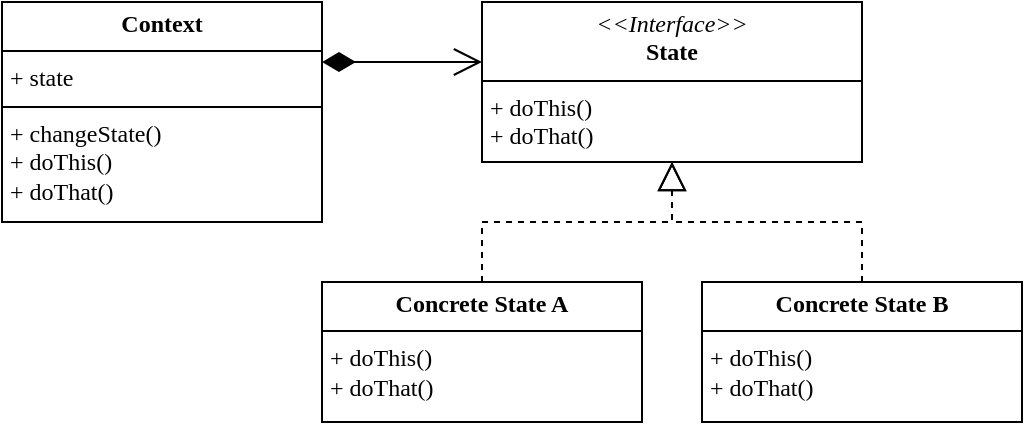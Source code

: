 <mxfile version="24.3.1" type="device" pages="2">
  <diagram id="C5RBs43oDa-KdzZeNtuy" name="Page-1">
    <mxGraphModel dx="1052" dy="604" grid="1" gridSize="10" guides="1" tooltips="1" connect="1" arrows="1" fold="1" page="1" pageScale="1" pageWidth="827" pageHeight="1169" math="0" shadow="0">
      <root>
        <mxCell id="WIyWlLk6GJQsqaUBKTNV-0" />
        <mxCell id="WIyWlLk6GJQsqaUBKTNV-1" parent="WIyWlLk6GJQsqaUBKTNV-0" />
        <mxCell id="JXplZpj7NIrBlI-9z_Mw-4" value="&lt;p style=&quot;margin:0px;margin-top:4px;text-align:center;&quot;&gt;&lt;b&gt;Context&lt;/b&gt;&lt;/p&gt;&lt;hr style=&quot;border-style:solid;&quot; size=&quot;1&quot;&gt;&lt;p style=&quot;margin:0px;margin-left:4px;&quot;&gt;+ state&lt;/p&gt;&lt;hr style=&quot;border-style:solid;&quot; size=&quot;1&quot;&gt;&lt;p style=&quot;margin:0px;margin-left:4px;&quot;&gt;+ changeState()&lt;/p&gt;&lt;p style=&quot;margin:0px;margin-left:4px;&quot;&gt;+ doThis()&lt;/p&gt;&lt;p style=&quot;margin:0px;margin-left:4px;&quot;&gt;+ doThat()&lt;/p&gt;" style="verticalAlign=top;align=left;overflow=fill;html=1;whiteSpace=wrap;fontFamily=Space Mono;" vertex="1" parent="WIyWlLk6GJQsqaUBKTNV-1">
          <mxGeometry x="200" y="480" width="160" height="110" as="geometry" />
        </mxCell>
        <mxCell id="JXplZpj7NIrBlI-9z_Mw-7" value="&lt;p style=&quot;margin:0px;margin-top:4px;text-align:center;&quot;&gt;&lt;i&gt;&amp;lt;&amp;lt;Interface&amp;gt;&amp;gt;&lt;/i&gt;&lt;br&gt;&lt;b&gt;State&lt;/b&gt;&lt;/p&gt;&lt;hr style=&quot;border-style:solid;&quot; size=&quot;1&quot;&gt;&lt;p style=&quot;margin:0px;margin-left:4px;&quot;&gt;+ doThis()&lt;br&gt;+ doThat()&lt;/p&gt;" style="verticalAlign=top;align=left;overflow=fill;html=1;whiteSpace=wrap;fontFamily=Space Mono;" vertex="1" parent="WIyWlLk6GJQsqaUBKTNV-1">
          <mxGeometry x="440" y="480" width="190" height="80" as="geometry" />
        </mxCell>
        <mxCell id="JXplZpj7NIrBlI-9z_Mw-9" value="&lt;p style=&quot;margin:0px;margin-top:4px;text-align:center;&quot;&gt;&lt;b&gt;Concrete State A&lt;/b&gt;&lt;/p&gt;&lt;hr style=&quot;border-style:solid;&quot; size=&quot;1&quot;&gt;&lt;p style=&quot;margin:0px;margin-left:4px;&quot;&gt;+ doThis()&lt;br&gt;+ doThat()&lt;br&gt;&lt;/p&gt;" style="verticalAlign=top;align=left;overflow=fill;html=1;whiteSpace=wrap;fontFamily=Space Mono;" vertex="1" parent="WIyWlLk6GJQsqaUBKTNV-1">
          <mxGeometry x="360" y="620" width="160" height="70" as="geometry" />
        </mxCell>
        <mxCell id="JXplZpj7NIrBlI-9z_Mw-15" value="" style="endArrow=block;dashed=1;endFill=0;endSize=12;html=1;rounded=0;entryX=0.5;entryY=1;entryDx=0;entryDy=0;exitX=0.5;exitY=0;exitDx=0;exitDy=0;fontFamily=Space Mono;" edge="1" parent="WIyWlLk6GJQsqaUBKTNV-1" source="JXplZpj7NIrBlI-9z_Mw-9" target="JXplZpj7NIrBlI-9z_Mw-7">
          <mxGeometry width="160" relative="1" as="geometry">
            <mxPoint x="280" y="640" as="sourcePoint" />
            <mxPoint x="440" y="640" as="targetPoint" />
            <Array as="points">
              <mxPoint x="440" y="590" />
              <mxPoint x="535" y="590" />
            </Array>
          </mxGeometry>
        </mxCell>
        <mxCell id="JXplZpj7NIrBlI-9z_Mw-17" value="" style="endArrow=block;dashed=1;endFill=0;endSize=12;html=1;rounded=0;entryX=0.5;entryY=1;entryDx=0;entryDy=0;exitX=0.5;exitY=0;exitDx=0;exitDy=0;fontFamily=Space Mono;" edge="1" parent="WIyWlLk6GJQsqaUBKTNV-1" source="JXplZpj7NIrBlI-9z_Mw-18" target="JXplZpj7NIrBlI-9z_Mw-7">
          <mxGeometry width="160" relative="1" as="geometry">
            <mxPoint x="630" y="610" as="sourcePoint" />
            <mxPoint x="540" y="590" as="targetPoint" />
            <Array as="points">
              <mxPoint x="630" y="590" />
              <mxPoint x="535" y="590" />
            </Array>
          </mxGeometry>
        </mxCell>
        <mxCell id="JXplZpj7NIrBlI-9z_Mw-18" value="&lt;p style=&quot;margin:0px;margin-top:4px;text-align:center;&quot;&gt;&lt;b&gt;Concrete State B&lt;/b&gt;&lt;/p&gt;&lt;hr style=&quot;border-style:solid;&quot; size=&quot;1&quot;&gt;&lt;p style=&quot;margin:0px;margin-left:4px;&quot;&gt;+ doThis()&lt;br&gt;+ doThat()&lt;br&gt;&lt;/p&gt;" style="verticalAlign=top;align=left;overflow=fill;html=1;whiteSpace=wrap;fontFamily=Space Mono;" vertex="1" parent="WIyWlLk6GJQsqaUBKTNV-1">
          <mxGeometry x="550" y="620" width="160" height="70" as="geometry" />
        </mxCell>
        <mxCell id="JXplZpj7NIrBlI-9z_Mw-30" value="" style="endArrow=open;html=1;endSize=12;startArrow=diamondThin;startSize=14;startFill=1;edgeStyle=orthogonalEdgeStyle;align=left;verticalAlign=bottom;rounded=0;fontFamily=Space Mono;" edge="1" parent="WIyWlLk6GJQsqaUBKTNV-1">
          <mxGeometry x="-1" y="3" relative="1" as="geometry">
            <mxPoint x="360" y="510.0" as="sourcePoint" />
            <mxPoint x="440" y="510.0" as="targetPoint" />
          </mxGeometry>
        </mxCell>
      </root>
    </mxGraphModel>
  </diagram>
  <diagram id="_5tP4xXQLg0safnRuYES" name="Page-2">
    <mxGraphModel dx="1052" dy="604" grid="1" gridSize="10" guides="1" tooltips="1" connect="1" arrows="1" fold="1" page="1" pageScale="1" pageWidth="850" pageHeight="1100" math="0" shadow="0">
      <root>
        <mxCell id="0" />
        <mxCell id="1" parent="0" />
        <mxCell id="HAHAT5oQlglO9B3C2EoC-1" value="" style="endArrow=open;html=1;endSize=12;startArrow=diamondThin;startSize=14;startFill=1;edgeStyle=orthogonalEdgeStyle;align=left;verticalAlign=bottom;rounded=0;fontFamily=Space Mono;" edge="1" parent="1">
          <mxGeometry x="-1" y="3" relative="1" as="geometry">
            <mxPoint x="280" y="240" as="sourcePoint" />
            <mxPoint x="360" y="240" as="targetPoint" />
          </mxGeometry>
        </mxCell>
        <mxCell id="HAHAT5oQlglO9B3C2EoC-2" value="&lt;p style=&quot;margin:0px;margin-top:4px;text-align:center;&quot;&gt;&lt;b&gt;Mario&lt;/b&gt;&lt;/p&gt;&lt;hr style=&quot;border-style:solid;&quot; size=&quot;1&quot;&gt;&lt;p style=&quot;margin:0px;margin-left:4px;&quot;&gt;+ state&lt;/p&gt;&lt;hr style=&quot;border-style:solid;&quot; size=&quot;1&quot;&gt;&lt;p style=&quot;margin:0px;margin-left:4px;&quot;&gt;+ changeState()&lt;/p&gt;&lt;p style=&quot;margin:0px;margin-left:4px;&quot;&gt;+ doThis()&lt;/p&gt;&lt;p style=&quot;margin:0px;margin-left:4px;&quot;&gt;+ doThat()&lt;/p&gt;" style="verticalAlign=top;align=left;overflow=fill;html=1;whiteSpace=wrap;fontFamily=Space Mono;" vertex="1" parent="1">
          <mxGeometry x="120" y="210" width="160" height="110" as="geometry" />
        </mxCell>
        <mxCell id="HAHAT5oQlglO9B3C2EoC-3" value="&lt;p style=&quot;margin:0px;margin-top:4px;text-align:center;&quot;&gt;&lt;i&gt;&amp;lt;&amp;lt;Interface&amp;gt;&amp;gt;&lt;/i&gt;&lt;br&gt;&lt;b&gt;MarioState&lt;/b&gt;&lt;/p&gt;&lt;hr style=&quot;border-style:solid;&quot; size=&quot;1&quot;&gt;&lt;p style=&quot;margin:0px;margin-left:4px;&quot;&gt;+ ObtainMushroom()&lt;br&gt;+ ObtainStar()&lt;/p&gt;&lt;p style=&quot;margin:0px;margin-left:4px;&quot;&gt;+ CollideEnemy()&lt;/p&gt;" style="verticalAlign=top;align=left;overflow=fill;html=1;whiteSpace=wrap;fontFamily=Space Mono;" vertex="1" parent="1">
          <mxGeometry x="360" y="210" width="190" height="100" as="geometry" />
        </mxCell>
        <mxCell id="HAHAT5oQlglO9B3C2EoC-4" value="&lt;p style=&quot;margin:0px;margin-top:4px;text-align:center;&quot;&gt;&lt;b&gt;Dead Mario&lt;/b&gt;&lt;/p&gt;&lt;hr style=&quot;border-style:solid;&quot; size=&quot;1&quot;&gt;&lt;p style=&quot;margin: 0px 0px 0px 4px;&quot;&gt;+ ObtainMushroom()&lt;br&gt;+ ObtainStar()&lt;/p&gt;&lt;p style=&quot;margin: 0px 0px 0px 4px;&quot;&gt;+ CollideEnemy()&lt;/p&gt;" style="verticalAlign=top;align=left;overflow=fill;html=1;whiteSpace=wrap;fontFamily=Space Mono;" vertex="1" parent="1">
          <mxGeometry x="120" y="370" width="160" height="80" as="geometry" />
        </mxCell>
        <mxCell id="HAHAT5oQlglO9B3C2EoC-5" value="&lt;p style=&quot;margin:0px;margin-top:4px;text-align:center;&quot;&gt;&lt;b&gt;Small Mario&lt;/b&gt;&lt;/p&gt;&lt;hr style=&quot;border-style:solid;&quot; size=&quot;1&quot;&gt;&lt;p style=&quot;margin: 0px 0px 0px 4px;&quot;&gt;+ ObtainMushroom()&lt;br&gt;+ ObtainStar()&lt;/p&gt;&lt;p style=&quot;margin: 0px 0px 0px 4px;&quot;&gt;+ CollideEnemy()&lt;/p&gt;" style="verticalAlign=top;align=left;overflow=fill;html=1;whiteSpace=wrap;fontFamily=Space Mono;" vertex="1" parent="1">
          <mxGeometry x="290" y="370" width="160" height="80" as="geometry" />
        </mxCell>
        <mxCell id="HAHAT5oQlglO9B3C2EoC-6" value="&lt;p style=&quot;margin:0px;margin-top:4px;text-align:center;&quot;&gt;&lt;b&gt;Super Mario&lt;/b&gt;&lt;/p&gt;&lt;hr style=&quot;border-style:solid;&quot; size=&quot;1&quot;&gt;&lt;p style=&quot;margin: 0px 0px 0px 4px;&quot;&gt;+ ObtainMushroom()&lt;br&gt;+ ObtainStar()&lt;/p&gt;&lt;p style=&quot;margin: 0px 0px 0px 4px;&quot;&gt;+ CollideEnemy()&lt;/p&gt;" style="verticalAlign=top;align=left;overflow=fill;html=1;whiteSpace=wrap;fontFamily=Space Mono;" vertex="1" parent="1">
          <mxGeometry x="460" y="370" width="160" height="80" as="geometry" />
        </mxCell>
        <mxCell id="HAHAT5oQlglO9B3C2EoC-7" value="&lt;p style=&quot;margin:0px;margin-top:4px;text-align:center;&quot;&gt;&lt;b&gt;Invincible Mario&lt;/b&gt;&lt;/p&gt;&lt;hr style=&quot;border-style:solid;&quot; size=&quot;1&quot;&gt;&lt;p style=&quot;margin: 0px 0px 0px 4px;&quot;&gt;+ ObtainMushroom()&lt;br&gt;+ ObtainStar()&lt;/p&gt;&lt;p style=&quot;margin: 0px 0px 0px 4px;&quot;&gt;+ CollideEnemy()&lt;/p&gt;" style="verticalAlign=top;align=left;overflow=fill;html=1;whiteSpace=wrap;fontFamily=Space Mono;" vertex="1" parent="1">
          <mxGeometry x="630" y="370" width="160" height="80" as="geometry" />
        </mxCell>
        <mxCell id="HAHAT5oQlglO9B3C2EoC-8" value="" style="endArrow=block;dashed=1;endFill=0;endSize=12;html=1;rounded=0;entryX=0.5;entryY=1;entryDx=0;entryDy=0;exitX=0.48;exitY=0.003;exitDx=0;exitDy=0;exitPerimeter=0;fontFamily=Space Mono;" edge="1" parent="1" source="HAHAT5oQlglO9B3C2EoC-4" target="HAHAT5oQlglO9B3C2EoC-3">
          <mxGeometry width="160" relative="1" as="geometry">
            <mxPoint x="250" y="490" as="sourcePoint" />
            <mxPoint x="410" y="490" as="targetPoint" />
            <Array as="points">
              <mxPoint x="197" y="340" />
              <mxPoint x="455" y="340" />
            </Array>
          </mxGeometry>
        </mxCell>
        <mxCell id="HAHAT5oQlglO9B3C2EoC-9" value="" style="endArrow=block;dashed=1;endFill=0;endSize=12;html=1;rounded=0;entryX=0.5;entryY=1;entryDx=0;entryDy=0;exitX=0.5;exitY=0;exitDx=0;exitDy=0;fontFamily=Space Mono;" edge="1" parent="1" source="HAHAT5oQlglO9B3C2EoC-5" target="HAHAT5oQlglO9B3C2EoC-3">
          <mxGeometry width="160" relative="1" as="geometry">
            <mxPoint x="360" y="370" as="sourcePoint" />
            <mxPoint x="618" y="310" as="targetPoint" />
            <Array as="points">
              <mxPoint x="370" y="340" />
              <mxPoint x="455" y="340" />
            </Array>
          </mxGeometry>
        </mxCell>
        <mxCell id="HAHAT5oQlglO9B3C2EoC-10" value="" style="endArrow=block;dashed=1;endFill=0;endSize=12;html=1;rounded=0;entryX=0.5;entryY=1;entryDx=0;entryDy=0;exitX=0.5;exitY=0;exitDx=0;exitDy=0;fontFamily=Space Mono;" edge="1" parent="1" source="HAHAT5oQlglO9B3C2EoC-6" target="HAHAT5oQlglO9B3C2EoC-3">
          <mxGeometry width="160" relative="1" as="geometry">
            <mxPoint x="380" y="380" as="sourcePoint" />
            <mxPoint x="465" y="320" as="targetPoint" />
            <Array as="points">
              <mxPoint x="540" y="340" />
              <mxPoint x="455" y="340" />
            </Array>
          </mxGeometry>
        </mxCell>
        <mxCell id="HAHAT5oQlglO9B3C2EoC-11" value="" style="endArrow=block;dashed=1;endFill=0;endSize=12;html=1;rounded=0;entryX=0.5;entryY=1;entryDx=0;entryDy=0;exitX=0.5;exitY=0;exitDx=0;exitDy=0;fontFamily=Space Mono;" edge="1" parent="1" source="HAHAT5oQlglO9B3C2EoC-7" target="HAHAT5oQlglO9B3C2EoC-3">
          <mxGeometry width="160" relative="1" as="geometry">
            <mxPoint x="758" y="370" as="sourcePoint" />
            <mxPoint x="500" y="310" as="targetPoint" />
            <Array as="points">
              <mxPoint x="710" y="340" />
              <mxPoint x="455" y="340" />
            </Array>
          </mxGeometry>
        </mxCell>
      </root>
    </mxGraphModel>
  </diagram>
</mxfile>
